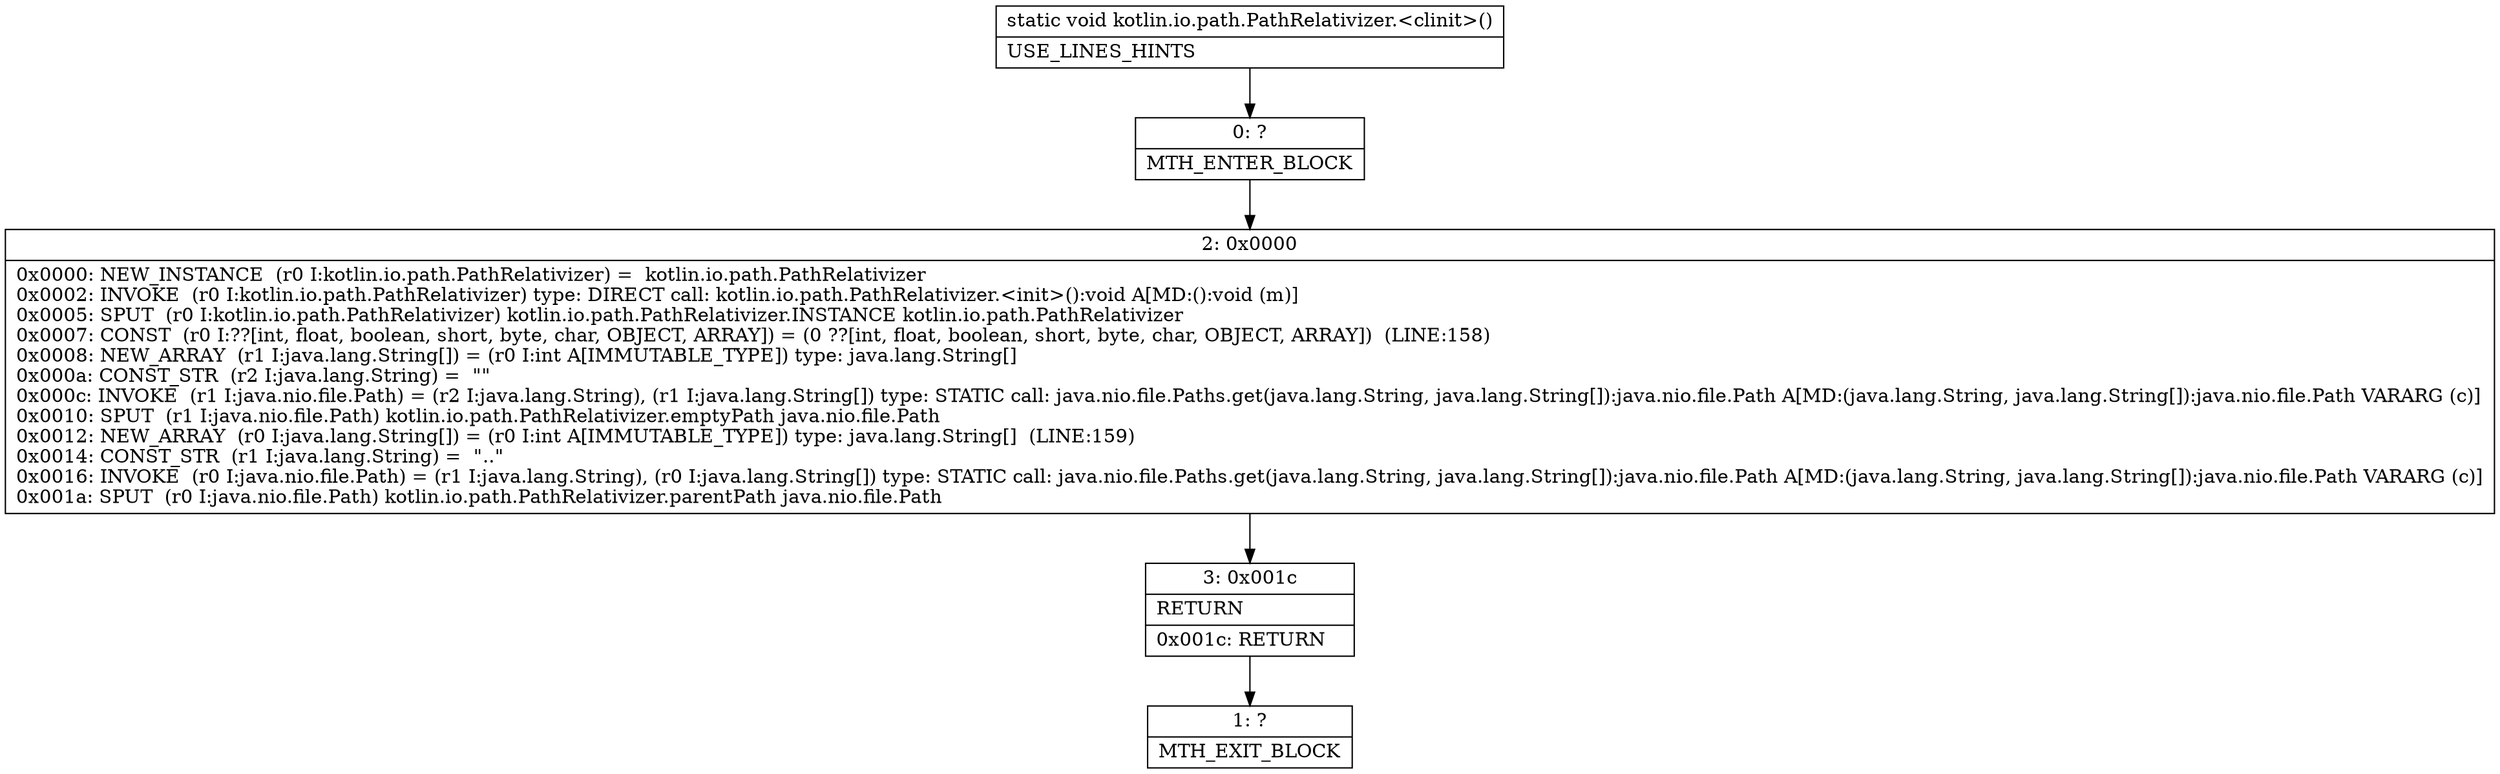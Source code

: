 digraph "CFG forkotlin.io.path.PathRelativizer.\<clinit\>()V" {
Node_0 [shape=record,label="{0\:\ ?|MTH_ENTER_BLOCK\l}"];
Node_2 [shape=record,label="{2\:\ 0x0000|0x0000: NEW_INSTANCE  (r0 I:kotlin.io.path.PathRelativizer) =  kotlin.io.path.PathRelativizer \l0x0002: INVOKE  (r0 I:kotlin.io.path.PathRelativizer) type: DIRECT call: kotlin.io.path.PathRelativizer.\<init\>():void A[MD:():void (m)]\l0x0005: SPUT  (r0 I:kotlin.io.path.PathRelativizer) kotlin.io.path.PathRelativizer.INSTANCE kotlin.io.path.PathRelativizer \l0x0007: CONST  (r0 I:??[int, float, boolean, short, byte, char, OBJECT, ARRAY]) = (0 ??[int, float, boolean, short, byte, char, OBJECT, ARRAY])  (LINE:158)\l0x0008: NEW_ARRAY  (r1 I:java.lang.String[]) = (r0 I:int A[IMMUTABLE_TYPE]) type: java.lang.String[] \l0x000a: CONST_STR  (r2 I:java.lang.String) =  \"\" \l0x000c: INVOKE  (r1 I:java.nio.file.Path) = (r2 I:java.lang.String), (r1 I:java.lang.String[]) type: STATIC call: java.nio.file.Paths.get(java.lang.String, java.lang.String[]):java.nio.file.Path A[MD:(java.lang.String, java.lang.String[]):java.nio.file.Path VARARG (c)]\l0x0010: SPUT  (r1 I:java.nio.file.Path) kotlin.io.path.PathRelativizer.emptyPath java.nio.file.Path \l0x0012: NEW_ARRAY  (r0 I:java.lang.String[]) = (r0 I:int A[IMMUTABLE_TYPE]) type: java.lang.String[]  (LINE:159)\l0x0014: CONST_STR  (r1 I:java.lang.String) =  \"..\" \l0x0016: INVOKE  (r0 I:java.nio.file.Path) = (r1 I:java.lang.String), (r0 I:java.lang.String[]) type: STATIC call: java.nio.file.Paths.get(java.lang.String, java.lang.String[]):java.nio.file.Path A[MD:(java.lang.String, java.lang.String[]):java.nio.file.Path VARARG (c)]\l0x001a: SPUT  (r0 I:java.nio.file.Path) kotlin.io.path.PathRelativizer.parentPath java.nio.file.Path \l}"];
Node_3 [shape=record,label="{3\:\ 0x001c|RETURN\l|0x001c: RETURN   \l}"];
Node_1 [shape=record,label="{1\:\ ?|MTH_EXIT_BLOCK\l}"];
MethodNode[shape=record,label="{static void kotlin.io.path.PathRelativizer.\<clinit\>()  | USE_LINES_HINTS\l}"];
MethodNode -> Node_0;Node_0 -> Node_2;
Node_2 -> Node_3;
Node_3 -> Node_1;
}


